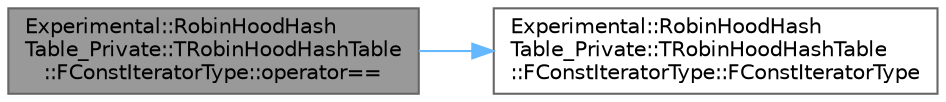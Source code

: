 digraph "Experimental::RobinHoodHashTable_Private::TRobinHoodHashTable::FConstIteratorType::operator=="
{
 // INTERACTIVE_SVG=YES
 // LATEX_PDF_SIZE
  bgcolor="transparent";
  edge [fontname=Helvetica,fontsize=10,labelfontname=Helvetica,labelfontsize=10];
  node [fontname=Helvetica,fontsize=10,shape=box,height=0.2,width=0.4];
  rankdir="LR";
  Node1 [id="Node000001",label="Experimental::RobinHoodHash\lTable_Private::TRobinHoodHashTable\l::FConstIteratorType::operator==",height=0.2,width=0.4,color="gray40", fillcolor="grey60", style="filled", fontcolor="black",tooltip=" "];
  Node1 -> Node2 [id="edge1_Node000001_Node000002",color="steelblue1",style="solid",tooltip=" "];
  Node2 [id="Node000002",label="Experimental::RobinHoodHash\lTable_Private::TRobinHoodHashTable\l::FConstIteratorType::FConstIteratorType",height=0.2,width=0.4,color="grey40", fillcolor="white", style="filled",URL="$d3/d14/classExperimental_1_1RobinHoodHashTable__Private_1_1TRobinHoodHashTable_1_1FConstIteratorType.html#ab24b2f9f209904e3be30a20b1f15fa36",tooltip=" "];
}
